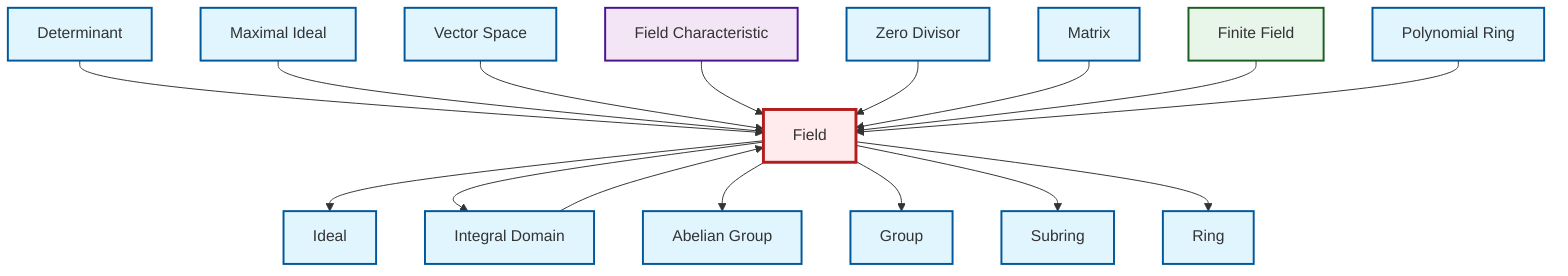 graph TD
    classDef definition fill:#e1f5fe,stroke:#01579b,stroke-width:2px
    classDef theorem fill:#f3e5f5,stroke:#4a148c,stroke-width:2px
    classDef axiom fill:#fff3e0,stroke:#e65100,stroke-width:2px
    classDef example fill:#e8f5e9,stroke:#1b5e20,stroke-width:2px
    classDef current fill:#ffebee,stroke:#b71c1c,stroke-width:3px
    thm-field-characteristic["Field Characteristic"]:::theorem
    def-subring["Subring"]:::definition
    def-matrix["Matrix"]:::definition
    def-polynomial-ring["Polynomial Ring"]:::definition
    def-ideal["Ideal"]:::definition
    def-ring["Ring"]:::definition
    ex-finite-field["Finite Field"]:::example
    def-vector-space["Vector Space"]:::definition
    def-determinant["Determinant"]:::definition
    def-group["Group"]:::definition
    def-field["Field"]:::definition
    def-abelian-group["Abelian Group"]:::definition
    def-maximal-ideal["Maximal Ideal"]:::definition
    def-zero-divisor["Zero Divisor"]:::definition
    def-integral-domain["Integral Domain"]:::definition
    def-determinant --> def-field
    def-maximal-ideal --> def-field
    def-field --> def-ideal
    def-field --> def-integral-domain
    def-vector-space --> def-field
    thm-field-characteristic --> def-field
    def-zero-divisor --> def-field
    def-field --> def-abelian-group
    def-matrix --> def-field
    ex-finite-field --> def-field
    def-polynomial-ring --> def-field
    def-field --> def-group
    def-integral-domain --> def-field
    def-field --> def-subring
    def-field --> def-ring
    class def-field current